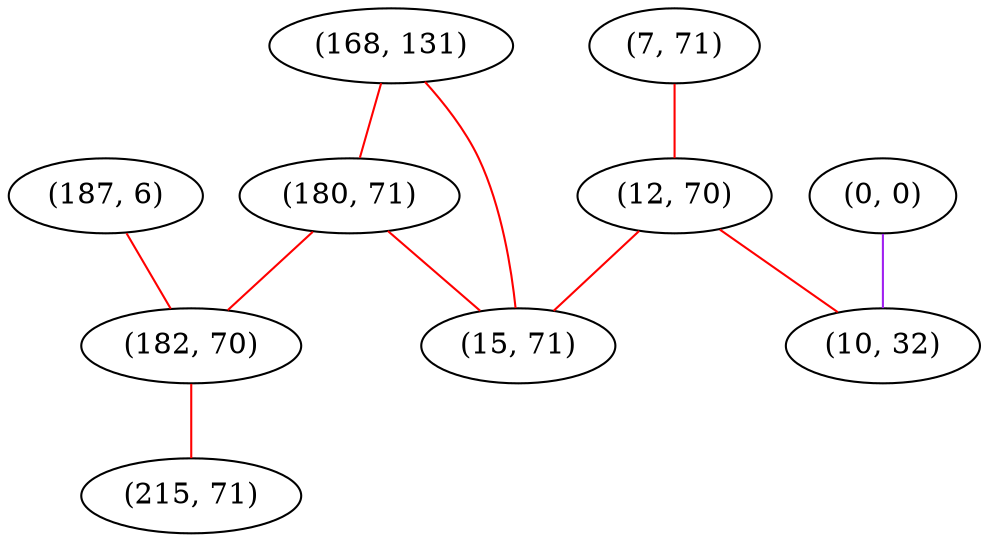 graph "" {
"(168, 131)";
"(0, 0)";
"(7, 71)";
"(187, 6)";
"(12, 70)";
"(180, 71)";
"(15, 71)";
"(182, 70)";
"(10, 32)";
"(215, 71)";
"(168, 131)" -- "(180, 71)"  [color=red, key=0, weight=1];
"(168, 131)" -- "(15, 71)"  [color=red, key=0, weight=1];
"(0, 0)" -- "(10, 32)"  [color=purple, key=0, weight=4];
"(7, 71)" -- "(12, 70)"  [color=red, key=0, weight=1];
"(187, 6)" -- "(182, 70)"  [color=red, key=0, weight=1];
"(12, 70)" -- "(10, 32)"  [color=red, key=0, weight=1];
"(12, 70)" -- "(15, 71)"  [color=red, key=0, weight=1];
"(180, 71)" -- "(15, 71)"  [color=red, key=0, weight=1];
"(180, 71)" -- "(182, 70)"  [color=red, key=0, weight=1];
"(182, 70)" -- "(215, 71)"  [color=red, key=0, weight=1];
}
